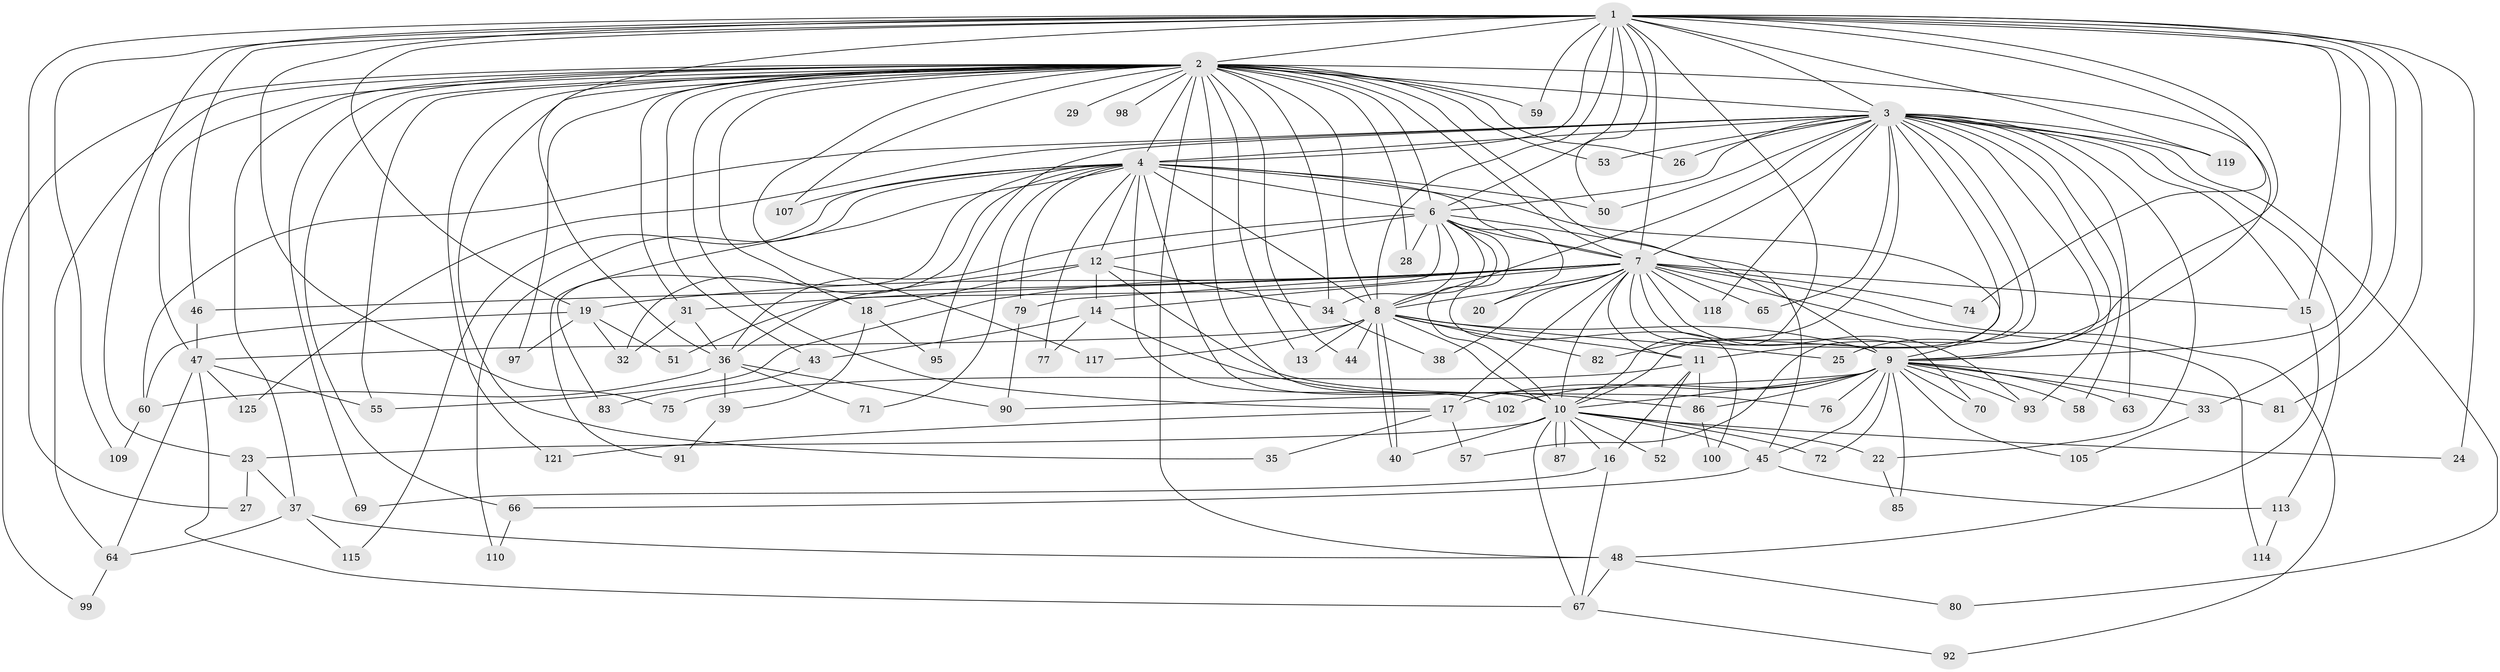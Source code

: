 // Generated by graph-tools (version 1.1) at 2025/23/03/03/25 07:23:41]
// undirected, 95 vertices, 226 edges
graph export_dot {
graph [start="1"]
  node [color=gray90,style=filled];
  1 [super="+73"];
  2 [super="+5"];
  3 [super="+30"];
  4 [super="+54"];
  6 [super="+41"];
  7 [super="+122"];
  8 [super="+106"];
  9 [super="+56"];
  10 [super="+101"];
  11 [super="+21"];
  12 [super="+68"];
  13;
  14 [super="+78"];
  15;
  16;
  17 [super="+94"];
  18;
  19 [super="+42"];
  20;
  22;
  23;
  24;
  25;
  26;
  27 [super="+112"];
  28;
  29;
  31;
  32;
  33 [super="+84"];
  34 [super="+88"];
  35;
  36 [super="+62"];
  37 [super="+103"];
  38;
  39;
  40 [super="+61"];
  43;
  44;
  45 [super="+96"];
  46;
  47 [super="+116"];
  48 [super="+49"];
  50 [super="+120"];
  51;
  52;
  53;
  55 [super="+89"];
  57;
  58;
  59;
  60 [super="+104"];
  63;
  64;
  65;
  66;
  67 [super="+124"];
  69;
  70;
  71;
  72;
  74;
  75;
  76;
  77;
  79;
  80;
  81;
  82;
  83;
  85;
  86 [super="+108"];
  87;
  90 [super="+111"];
  91;
  92;
  93 [super="+123"];
  95;
  97;
  98;
  99;
  100;
  102;
  105;
  107;
  109;
  110;
  113;
  114;
  115;
  117;
  118;
  119;
  121;
  125;
  1 -- 2 [weight=2];
  1 -- 3;
  1 -- 4 [weight=2];
  1 -- 6;
  1 -- 7;
  1 -- 8;
  1 -- 9;
  1 -- 10;
  1 -- 19;
  1 -- 23;
  1 -- 24;
  1 -- 25;
  1 -- 27 [weight=2];
  1 -- 33 [weight=2];
  1 -- 46;
  1 -- 50;
  1 -- 59;
  1 -- 74;
  1 -- 75;
  1 -- 81;
  1 -- 109;
  1 -- 119;
  1 -- 15;
  1 -- 36;
  2 -- 3 [weight=2];
  2 -- 4 [weight=2];
  2 -- 6 [weight=2];
  2 -- 7 [weight=2];
  2 -- 8 [weight=2];
  2 -- 9 [weight=2];
  2 -- 10 [weight=2];
  2 -- 18 [weight=2];
  2 -- 28;
  2 -- 31;
  2 -- 34;
  2 -- 37;
  2 -- 43;
  2 -- 44;
  2 -- 48;
  2 -- 64;
  2 -- 69;
  2 -- 66;
  2 -- 13;
  2 -- 26;
  2 -- 29;
  2 -- 97;
  2 -- 98;
  2 -- 35;
  2 -- 99;
  2 -- 107;
  2 -- 45;
  2 -- 47;
  2 -- 53;
  2 -- 117;
  2 -- 121;
  2 -- 59;
  2 -- 17;
  2 -- 55;
  3 -- 4;
  3 -- 6;
  3 -- 7;
  3 -- 8;
  3 -- 9 [weight=3];
  3 -- 10;
  3 -- 11;
  3 -- 15;
  3 -- 22;
  3 -- 26;
  3 -- 53;
  3 -- 57;
  3 -- 58;
  3 -- 60;
  3 -- 63;
  3 -- 65;
  3 -- 80;
  3 -- 82;
  3 -- 93;
  3 -- 95;
  3 -- 113;
  3 -- 119;
  3 -- 125;
  3 -- 118;
  3 -- 50;
  4 -- 6;
  4 -- 7;
  4 -- 8;
  4 -- 9;
  4 -- 10;
  4 -- 12;
  4 -- 32;
  4 -- 50;
  4 -- 71;
  4 -- 77;
  4 -- 79;
  4 -- 83;
  4 -- 91;
  4 -- 102;
  4 -- 107;
  4 -- 110;
  4 -- 115;
  6 -- 7;
  6 -- 8;
  6 -- 9;
  6 -- 10;
  6 -- 12;
  6 -- 20;
  6 -- 28;
  6 -- 51;
  6 -- 100;
  6 -- 36;
  6 -- 34;
  7 -- 8;
  7 -- 9;
  7 -- 10;
  7 -- 14;
  7 -- 15;
  7 -- 17;
  7 -- 19;
  7 -- 20;
  7 -- 31;
  7 -- 38;
  7 -- 46;
  7 -- 55;
  7 -- 65;
  7 -- 70;
  7 -- 74;
  7 -- 79;
  7 -- 92;
  7 -- 93;
  7 -- 114;
  7 -- 118;
  7 -- 11;
  8 -- 9;
  8 -- 10;
  8 -- 11 [weight=2];
  8 -- 13;
  8 -- 25;
  8 -- 40;
  8 -- 40;
  8 -- 44;
  8 -- 47;
  8 -- 82;
  8 -- 117;
  9 -- 10;
  9 -- 17;
  9 -- 33;
  9 -- 63;
  9 -- 70;
  9 -- 72;
  9 -- 76;
  9 -- 81;
  9 -- 85;
  9 -- 86;
  9 -- 102;
  9 -- 105;
  9 -- 58;
  9 -- 90;
  9 -- 93;
  9 -- 45;
  10 -- 16;
  10 -- 22;
  10 -- 23;
  10 -- 24;
  10 -- 45;
  10 -- 52;
  10 -- 72;
  10 -- 87;
  10 -- 87;
  10 -- 67;
  10 -- 40;
  11 -- 16;
  11 -- 52;
  11 -- 86;
  11 -- 75;
  12 -- 14;
  12 -- 34;
  12 -- 36;
  12 -- 76;
  12 -- 18;
  14 -- 43 [weight=2];
  14 -- 77;
  14 -- 86;
  15 -- 48;
  16 -- 67;
  16 -- 69;
  17 -- 35;
  17 -- 57;
  17 -- 121;
  18 -- 39;
  18 -- 95;
  19 -- 60;
  19 -- 97;
  19 -- 32;
  19 -- 51;
  22 -- 85;
  23 -- 27;
  23 -- 37;
  31 -- 32;
  31 -- 36;
  33 -- 105;
  34 -- 38;
  36 -- 39;
  36 -- 90;
  36 -- 71;
  36 -- 60;
  37 -- 48;
  37 -- 64;
  37 -- 115;
  39 -- 91;
  43 -- 83;
  45 -- 66;
  45 -- 113;
  46 -- 47;
  47 -- 55;
  47 -- 64;
  47 -- 67;
  47 -- 125;
  48 -- 67;
  48 -- 80;
  60 -- 109;
  64 -- 99;
  66 -- 110;
  67 -- 92;
  79 -- 90;
  86 -- 100;
  113 -- 114;
}
